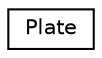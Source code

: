 digraph "Graphical Class Hierarchy"
{
 // LATEX_PDF_SIZE
  edge [fontname="Helvetica",fontsize="10",labelfontname="Helvetica",labelfontsize="10"];
  node [fontname="Helvetica",fontsize="10",shape=record];
  rankdir="LR";
  Node0 [label="Plate",height=0.2,width=0.4,color="black", fillcolor="white", style="filled",URL="$classPlate.html",tooltip="The Plate class represents a plate that can hold multiple meals for a customer at a table."];
}
